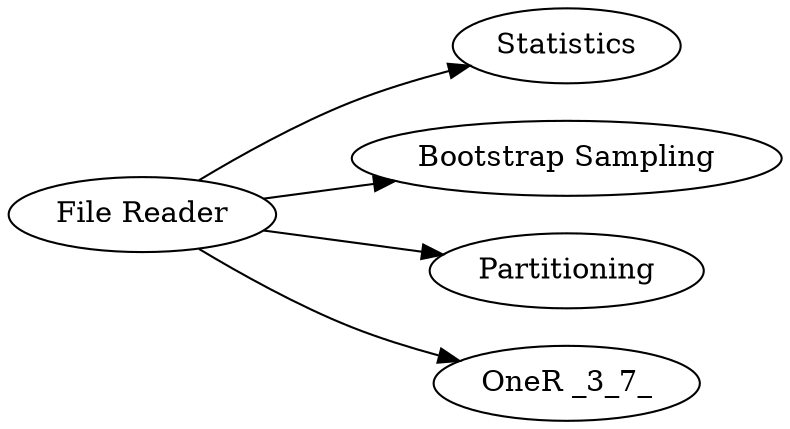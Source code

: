 digraph {
	1 -> 2
	1 -> 4
	1 -> 3
	1 -> 5
	5 [label="OneR _3_7_"]
	1 [label="File Reader"]
	4 [label="Bootstrap Sampling"]
	3 [label=Partitioning]
	2 [label=Statistics]
	rankdir=LR
}
